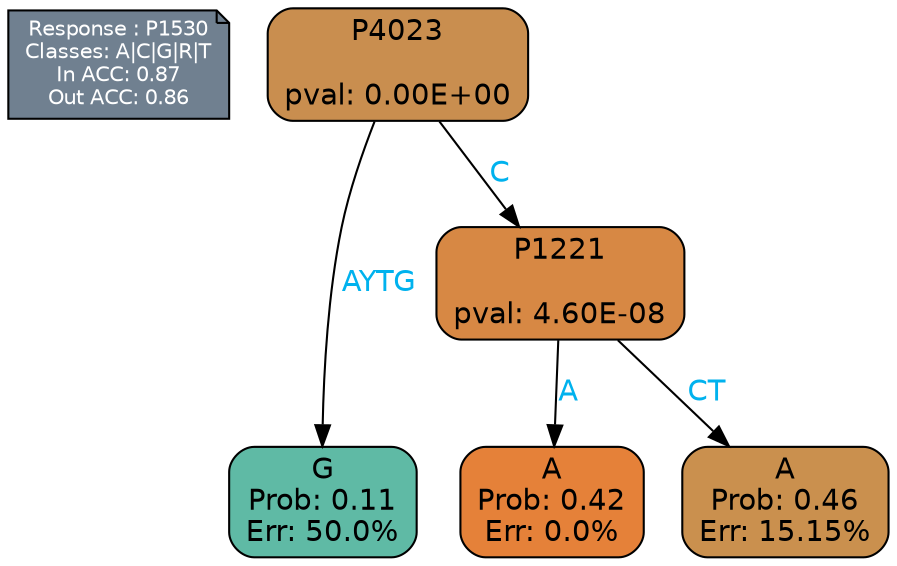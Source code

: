 digraph Tree {
node [shape=box, style="filled, rounded", color="black", fontname=helvetica] ;
graph [ranksep=equally, splines=polylines, bgcolor=transparent, dpi=600] ;
edge [fontname=helvetica] ;
LEGEND [label="Response : P1530
Classes: A|C|G|R|T
In ACC: 0.87
Out ACC: 0.86
",shape=note,align=left,style=filled,fillcolor="slategray",fontcolor="white",fontsize=10];1 [label="P4023

pval: 0.00E+00", fillcolor="#c98e4f"] ;
2 [label="G
Prob: 0.11
Err: 50.0%", fillcolor="#5fbaa5"] ;
3 [label="P1221

pval: 4.60E-08", fillcolor="#d78844"] ;
4 [label="A
Prob: 0.42
Err: 0.0%", fillcolor="#e58139"] ;
5 [label="A
Prob: 0.46
Err: 15.15%", fillcolor="#ca904e"] ;
1 -> 2 [label="AYTG",fontcolor=deepskyblue2] ;
1 -> 3 [label="C",fontcolor=deepskyblue2] ;
3 -> 4 [label="A",fontcolor=deepskyblue2] ;
3 -> 5 [label="CT",fontcolor=deepskyblue2] ;
{rank = same; 2;4;5;}{rank = same; LEGEND;1;}}